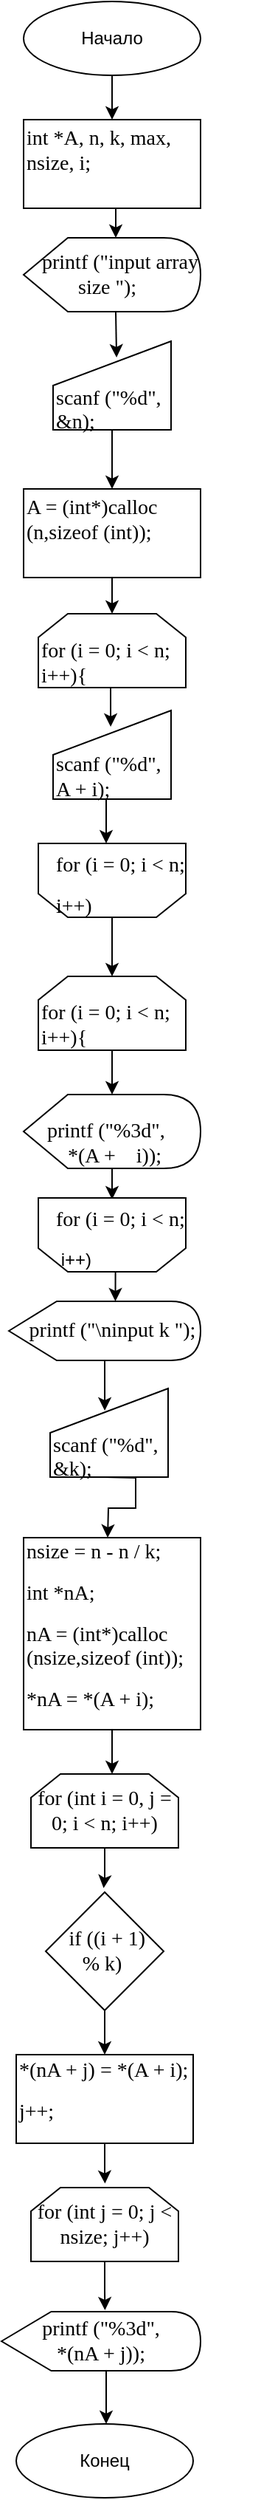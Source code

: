 <mxfile version="15.9.4" type="github">
  <diagram id="C5RBs43oDa-KdzZeNtuy" name="Page-1">
    <mxGraphModel dx="1892" dy="1374" grid="1" gridSize="10" guides="1" tooltips="1" connect="1" arrows="1" fold="1" page="1" pageScale="1" pageWidth="827" pageHeight="1169" math="0" shadow="0">
      <root>
        <mxCell id="WIyWlLk6GJQsqaUBKTNV-0" />
        <mxCell id="WIyWlLk6GJQsqaUBKTNV-1" parent="WIyWlLk6GJQsqaUBKTNV-0" />
        <mxCell id="WoRXQPshSxc3bwQnecBt-27" style="edgeStyle=orthogonalEdgeStyle;rounded=0;orthogonalLoop=1;jettySize=auto;html=1;exitX=0.5;exitY=1;exitDx=0;exitDy=0;entryX=0.5;entryY=0;entryDx=0;entryDy=0;" edge="1" parent="WIyWlLk6GJQsqaUBKTNV-1" source="WoRXQPshSxc3bwQnecBt-1" target="WoRXQPshSxc3bwQnecBt-2">
          <mxGeometry relative="1" as="geometry" />
        </mxCell>
        <mxCell id="WoRXQPshSxc3bwQnecBt-1" value="Начало" style="ellipse;whiteSpace=wrap;html=1;" vertex="1" parent="WIyWlLk6GJQsqaUBKTNV-1">
          <mxGeometry x="410" y="170" width="120" height="50" as="geometry" />
        </mxCell>
        <mxCell id="WoRXQPshSxc3bwQnecBt-28" style="edgeStyle=orthogonalEdgeStyle;rounded=0;orthogonalLoop=1;jettySize=auto;html=1;exitX=0.5;exitY=1;exitDx=0;exitDy=0;entryX=0;entryY=0;entryDx=62.5;entryDy=0;entryPerimeter=0;" edge="1" parent="WIyWlLk6GJQsqaUBKTNV-1" source="WoRXQPshSxc3bwQnecBt-2" target="WoRXQPshSxc3bwQnecBt-3">
          <mxGeometry relative="1" as="geometry" />
        </mxCell>
        <mxCell id="WoRXQPshSxc3bwQnecBt-2" value="&lt;span style=&quot;font-family: &amp;#34;times new roman&amp;#34; ; font-size: 14px&quot;&gt;int *A, n, k, max, nsize, i;&lt;br&gt;&lt;br&gt;&lt;/span&gt;" style="rounded=0;whiteSpace=wrap;html=1;align=left;" vertex="1" parent="WIyWlLk6GJQsqaUBKTNV-1">
          <mxGeometry x="410" y="250" width="120" height="60" as="geometry" />
        </mxCell>
        <mxCell id="WoRXQPshSxc3bwQnecBt-29" style="edgeStyle=orthogonalEdgeStyle;rounded=0;orthogonalLoop=1;jettySize=auto;html=1;exitX=0;exitY=0;exitDx=62.5;exitDy=50;exitPerimeter=0;entryX=0.538;entryY=0.183;entryDx=0;entryDy=0;entryPerimeter=0;" edge="1" parent="WIyWlLk6GJQsqaUBKTNV-1" source="WoRXQPshSxc3bwQnecBt-3" target="WoRXQPshSxc3bwQnecBt-4">
          <mxGeometry relative="1" as="geometry" />
        </mxCell>
        <mxCell id="WoRXQPshSxc3bwQnecBt-3" value="&lt;span style=&quot;font-family: &amp;#34;times new roman&amp;#34; ; font-size: 14px&quot;&gt;&amp;nbsp; &amp;nbsp;&lt;br&gt;&amp;nbsp; &amp;nbsp;printf (&quot;input array &amp;nbsp; &amp;nbsp; &amp;nbsp; &amp;nbsp; &amp;nbsp; size &quot;);&lt;br&gt;&lt;br&gt;&lt;/span&gt;" style="shape=display;whiteSpace=wrap;html=1;align=left;" vertex="1" parent="WIyWlLk6GJQsqaUBKTNV-1">
          <mxGeometry x="410" y="330" width="120" height="50" as="geometry" />
        </mxCell>
        <mxCell id="WoRXQPshSxc3bwQnecBt-30" style="edgeStyle=orthogonalEdgeStyle;rounded=0;orthogonalLoop=1;jettySize=auto;html=1;exitX=0.5;exitY=1;exitDx=0;exitDy=0;entryX=0.5;entryY=0;entryDx=0;entryDy=0;" edge="1" parent="WIyWlLk6GJQsqaUBKTNV-1" source="WoRXQPshSxc3bwQnecBt-4" target="WoRXQPshSxc3bwQnecBt-5">
          <mxGeometry relative="1" as="geometry" />
        </mxCell>
        <mxCell id="WoRXQPshSxc3bwQnecBt-4" value="&lt;span style=&quot;font-family: &amp;#34;times new roman&amp;#34; ; font-size: 14px&quot;&gt;&lt;br&gt;&lt;br&gt;&lt;br&gt;scanf (&quot;%d&quot;, &amp;amp;n);&lt;br&gt;&lt;br&gt;&lt;/span&gt;" style="shape=manualInput;whiteSpace=wrap;html=1;align=left;" vertex="1" parent="WIyWlLk6GJQsqaUBKTNV-1">
          <mxGeometry x="430" y="400" width="80" height="60" as="geometry" />
        </mxCell>
        <mxCell id="WoRXQPshSxc3bwQnecBt-32" style="edgeStyle=orthogonalEdgeStyle;rounded=0;orthogonalLoop=1;jettySize=auto;html=1;entryX=0.5;entryY=0;entryDx=0;entryDy=0;" edge="1" parent="WIyWlLk6GJQsqaUBKTNV-1" source="WoRXQPshSxc3bwQnecBt-5" target="WoRXQPshSxc3bwQnecBt-6">
          <mxGeometry relative="1" as="geometry" />
        </mxCell>
        <mxCell id="WoRXQPshSxc3bwQnecBt-5" value="&lt;span style=&quot;font-family: &amp;#34;times new roman&amp;#34; ; font-size: 14px&quot;&gt;A = (int*)calloc (n,sizeof (int));&lt;br&gt;&lt;br&gt;&lt;/span&gt;" style="rounded=0;whiteSpace=wrap;html=1;align=left;" vertex="1" parent="WIyWlLk6GJQsqaUBKTNV-1">
          <mxGeometry x="410" y="500" width="120" height="60" as="geometry" />
        </mxCell>
        <mxCell id="WoRXQPshSxc3bwQnecBt-33" style="edgeStyle=orthogonalEdgeStyle;rounded=0;orthogonalLoop=1;jettySize=auto;html=1;exitX=0.5;exitY=1;exitDx=0;exitDy=0;entryX=0.488;entryY=0.183;entryDx=0;entryDy=0;entryPerimeter=0;" edge="1" parent="WIyWlLk6GJQsqaUBKTNV-1" source="WoRXQPshSxc3bwQnecBt-6" target="WoRXQPshSxc3bwQnecBt-7">
          <mxGeometry relative="1" as="geometry" />
        </mxCell>
        <mxCell id="WoRXQPshSxc3bwQnecBt-6" value="&lt;span style=&quot;font-family: &amp;#34;times new roman&amp;#34; ; font-size: 14px&quot;&gt;&lt;br&gt;&lt;br&gt;for (i = 0; i &amp;lt; n; i++){&lt;br&gt;&lt;br&gt;&lt;/span&gt;" style="shape=loopLimit;whiteSpace=wrap;html=1;align=left;" vertex="1" parent="WIyWlLk6GJQsqaUBKTNV-1">
          <mxGeometry x="420" y="584.5" width="100" height="50" as="geometry" />
        </mxCell>
        <mxCell id="WoRXQPshSxc3bwQnecBt-34" style="edgeStyle=orthogonalEdgeStyle;rounded=0;orthogonalLoop=1;jettySize=auto;html=1;entryX=0.25;entryY=0;entryDx=0;entryDy=0;" edge="1" parent="WIyWlLk6GJQsqaUBKTNV-1">
          <mxGeometry relative="1" as="geometry">
            <mxPoint x="471" y="710" as="sourcePoint" />
            <mxPoint x="466" y="740" as="targetPoint" />
          </mxGeometry>
        </mxCell>
        <mxCell id="WoRXQPshSxc3bwQnecBt-7" value="&lt;br&gt;&lt;span style=&quot;font-family: &amp;#34;times new roman&amp;#34; ; font-size: 14px&quot;&gt;&lt;br&gt;scanf (&quot;%d&quot;, A + i);&lt;br&gt;&lt;/span&gt;" style="shape=manualInput;whiteSpace=wrap;html=1;align=left;" vertex="1" parent="WIyWlLk6GJQsqaUBKTNV-1">
          <mxGeometry x="430" y="650" width="80" height="60" as="geometry" />
        </mxCell>
        <mxCell id="WoRXQPshSxc3bwQnecBt-36" style="edgeStyle=orthogonalEdgeStyle;rounded=0;orthogonalLoop=1;jettySize=auto;html=1;" edge="1" parent="WIyWlLk6GJQsqaUBKTNV-1" source="WoRXQPshSxc3bwQnecBt-8" target="WoRXQPshSxc3bwQnecBt-9">
          <mxGeometry relative="1" as="geometry" />
        </mxCell>
        <mxCell id="WoRXQPshSxc3bwQnecBt-8" value="&lt;span style=&quot;font-family: &amp;#34;times new roman&amp;#34; ; font-size: 14px&quot;&gt;&lt;br&gt;&lt;br&gt;for (i = 0; i &amp;lt; n; i++){&lt;br&gt;&lt;br&gt;&lt;/span&gt;" style="shape=loopLimit;whiteSpace=wrap;html=1;align=left;" vertex="1" parent="WIyWlLk6GJQsqaUBKTNV-1">
          <mxGeometry x="420" y="830" width="100" height="50" as="geometry" />
        </mxCell>
        <mxCell id="WoRXQPshSxc3bwQnecBt-37" style="edgeStyle=orthogonalEdgeStyle;rounded=0;orthogonalLoop=1;jettySize=auto;html=1;entryX=0.3;entryY=0.02;entryDx=0;entryDy=0;entryPerimeter=0;" edge="1" parent="WIyWlLk6GJQsqaUBKTNV-1">
          <mxGeometry relative="1" as="geometry">
            <mxPoint x="468" y="960" as="sourcePoint" />
            <mxPoint x="470" y="981" as="targetPoint" />
          </mxGeometry>
        </mxCell>
        <mxCell id="WoRXQPshSxc3bwQnecBt-9" value="&lt;span style=&quot;font-family: &amp;#34;times new roman&amp;#34; ; font-size: 14px&quot;&gt;&amp;nbsp; &amp;nbsp;&lt;br&gt;&lt;/span&gt;&lt;span style=&quot;font-family: &amp;#34;times new roman&amp;#34; ; font-size: 14px&quot;&gt;&lt;br&gt;&amp;nbsp; &amp;nbsp; printf (&quot;%3d&quot;,&lt;br&gt;&amp;nbsp; &amp;nbsp; &amp;nbsp; &amp;nbsp; *(A + &amp;nbsp; &amp;nbsp;i));&lt;br&gt;&lt;/span&gt;&lt;span style=&quot;font-family: &amp;#34;times new roman&amp;#34; ; font-size: 14px&quot;&gt;&lt;br&gt;&lt;/span&gt;" style="shape=display;whiteSpace=wrap;html=1;align=left;" vertex="1" parent="WIyWlLk6GJQsqaUBKTNV-1">
          <mxGeometry x="410" y="910" width="120" height="50" as="geometry" />
        </mxCell>
        <mxCell id="WoRXQPshSxc3bwQnecBt-39" style="edgeStyle=orthogonalEdgeStyle;rounded=0;orthogonalLoop=1;jettySize=auto;html=1;entryX=0.463;entryY=0.25;entryDx=0;entryDy=0;entryPerimeter=0;" edge="1" parent="WIyWlLk6GJQsqaUBKTNV-1" source="WoRXQPshSxc3bwQnecBt-11" target="WoRXQPshSxc3bwQnecBt-18">
          <mxGeometry relative="1" as="geometry" />
        </mxCell>
        <mxCell id="WoRXQPshSxc3bwQnecBt-11" value="&lt;span style=&quot;font-family: &amp;#34;times new roman&amp;#34; ; font-size: 14px ; text-align: left&quot;&gt;&amp;nbsp; &amp;nbsp;printf (&quot;\ninput k &quot;);&lt;/span&gt;" style="shape=display;whiteSpace=wrap;html=1;" vertex="1" parent="WIyWlLk6GJQsqaUBKTNV-1">
          <mxGeometry x="400" y="1050" width="130" height="40" as="geometry" />
        </mxCell>
        <mxCell id="WoRXQPshSxc3bwQnecBt-35" style="edgeStyle=orthogonalEdgeStyle;rounded=0;orthogonalLoop=1;jettySize=auto;html=1;" edge="1" parent="WIyWlLk6GJQsqaUBKTNV-1" source="WoRXQPshSxc3bwQnecBt-12" target="WoRXQPshSxc3bwQnecBt-8">
          <mxGeometry relative="1" as="geometry" />
        </mxCell>
        <mxCell id="WoRXQPshSxc3bwQnecBt-12" value="&lt;span style=&quot;font-family: &amp;#34;times new roman&amp;#34; ; font-size: 14px&quot;&gt;&lt;br&gt;&lt;/span&gt;" style="shape=loopLimit;whiteSpace=wrap;html=1;align=left;rotation=-180;" vertex="1" parent="WIyWlLk6GJQsqaUBKTNV-1">
          <mxGeometry x="420" y="740" width="100" height="50" as="geometry" />
        </mxCell>
        <mxCell id="WoRXQPshSxc3bwQnecBt-14" value="&lt;p style=&quot;margin: 0.0px 0.0px 12.0px 0.0px ; font: 14.0px &amp;#34;times new roman&amp;#34; ; color: #000000&quot;&gt;for (i = 0; i &amp;lt; n;&amp;nbsp;&lt;/p&gt;&lt;p style=&quot;margin: 0.0px 0.0px 12.0px 0.0px ; font: 14.0px &amp;#34;times new roman&amp;#34; ; color: #000000&quot;&gt;i++)&lt;/p&gt;" style="text;whiteSpace=wrap;html=1;" vertex="1" parent="WIyWlLk6GJQsqaUBKTNV-1">
          <mxGeometry x="430" y="740" width="140" height="40" as="geometry" />
        </mxCell>
        <mxCell id="WoRXQPshSxc3bwQnecBt-38" style="edgeStyle=orthogonalEdgeStyle;rounded=0;orthogonalLoop=1;jettySize=auto;html=1;entryX=0;entryY=0;entryDx=71.25;entryDy=0;entryPerimeter=0;" edge="1" parent="WIyWlLk6GJQsqaUBKTNV-1">
          <mxGeometry relative="1" as="geometry">
            <mxPoint x="471" y="1030" as="sourcePoint" />
            <mxPoint x="472.25" y="1050" as="targetPoint" />
          </mxGeometry>
        </mxCell>
        <mxCell id="WoRXQPshSxc3bwQnecBt-15" value="&lt;span style=&quot;font-family: &amp;#34;times new roman&amp;#34; ; font-size: 14px&quot;&gt;&lt;br&gt;&lt;/span&gt;" style="shape=loopLimit;whiteSpace=wrap;html=1;align=left;rotation=-180;" vertex="1" parent="WIyWlLk6GJQsqaUBKTNV-1">
          <mxGeometry x="420" y="980" width="100" height="50" as="geometry" />
        </mxCell>
        <mxCell id="WoRXQPshSxc3bwQnecBt-17" value="&lt;p style=&quot;margin: 0.0px 0.0px 12.0px 0.0px ; font: 14.0px &amp;#34;times new roman&amp;#34; ; color: #000000&quot;&gt;for (i = 0; i &amp;lt; n;&lt;/p&gt;&lt;p style=&quot;margin: 0.0px 0.0px 12.0px 0.0px ; font: 14.0px &amp;#34;times new roman&amp;#34; ; color: #000000&quot;&gt;&lt;div&gt;&amp;nbsp;i++)&lt;/div&gt;&lt;/p&gt;" style="text;whiteSpace=wrap;html=1;" vertex="1" parent="WIyWlLk6GJQsqaUBKTNV-1">
          <mxGeometry x="430" y="980" width="140" height="50" as="geometry" />
        </mxCell>
        <mxCell id="WoRXQPshSxc3bwQnecBt-40" style="edgeStyle=orthogonalEdgeStyle;rounded=0;orthogonalLoop=1;jettySize=auto;html=1;entryX=0.5;entryY=0;entryDx=0;entryDy=0;" edge="1" parent="WIyWlLk6GJQsqaUBKTNV-1">
          <mxGeometry relative="1" as="geometry">
            <mxPoint x="465.0" y="1169" as="sourcePoint" />
            <mxPoint x="467" y="1210" as="targetPoint" />
          </mxGeometry>
        </mxCell>
        <mxCell id="WoRXQPshSxc3bwQnecBt-18" value="&lt;span style=&quot;font-family: &amp;#34;times new roman&amp;#34; ; font-size: 14px&quot;&gt;&lt;br&gt;&lt;br&gt;&lt;br&gt;scanf (&quot;%d&quot;, &amp;amp;k);&lt;br&gt;&lt;br&gt;&lt;/span&gt;" style="shape=manualInput;whiteSpace=wrap;html=1;align=left;" vertex="1" parent="WIyWlLk6GJQsqaUBKTNV-1">
          <mxGeometry x="428" y="1109" width="80" height="60" as="geometry" />
        </mxCell>
        <mxCell id="WoRXQPshSxc3bwQnecBt-41" style="edgeStyle=orthogonalEdgeStyle;rounded=0;orthogonalLoop=1;jettySize=auto;html=1;entryX=0.55;entryY=0;entryDx=0;entryDy=0;entryPerimeter=0;" edge="1" parent="WIyWlLk6GJQsqaUBKTNV-1" source="WoRXQPshSxc3bwQnecBt-19" target="WoRXQPshSxc3bwQnecBt-20">
          <mxGeometry relative="1" as="geometry" />
        </mxCell>
        <mxCell id="WoRXQPshSxc3bwQnecBt-19" value="&lt;p style=&quot;margin: 0px 0px 12px ; font-stretch: normal ; font-size: 14px ; line-height: normal ; font-family: &amp;#34;times new roman&amp;#34;&quot;&gt;nsize = n - n / k;&lt;/p&gt;&lt;p style=&quot;margin: 0px 0px 12px ; font-stretch: normal ; font-size: 14px ; line-height: normal ; font-family: &amp;#34;times new roman&amp;#34;&quot;&gt;int *nA; &amp;nbsp; &amp;nbsp;&lt;br&gt;&lt;/p&gt;&lt;p style=&quot;margin: 0px 0px 12px ; font-stretch: normal ; font-size: 14px ; line-height: normal ; font-family: &amp;#34;times new roman&amp;#34;&quot;&gt;nA = (int*)calloc (nsize,sizeof (int));&lt;/p&gt;&lt;p style=&quot;margin: 0px 0px 12px ; font-stretch: normal ; font-size: 14px ; line-height: normal ; font-family: &amp;#34;times new roman&amp;#34;&quot;&gt;*nA = *(A + i);&lt;/p&gt;" style="rounded=0;whiteSpace=wrap;html=1;align=left;" vertex="1" parent="WIyWlLk6GJQsqaUBKTNV-1">
          <mxGeometry x="410" y="1210" width="120" height="130" as="geometry" />
        </mxCell>
        <mxCell id="WoRXQPshSxc3bwQnecBt-42" style="edgeStyle=orthogonalEdgeStyle;rounded=0;orthogonalLoop=1;jettySize=auto;html=1;entryX=0.491;entryY=-0.034;entryDx=0;entryDy=0;entryPerimeter=0;" edge="1" parent="WIyWlLk6GJQsqaUBKTNV-1" source="WoRXQPshSxc3bwQnecBt-20" target="WoRXQPshSxc3bwQnecBt-22">
          <mxGeometry relative="1" as="geometry" />
        </mxCell>
        <mxCell id="WoRXQPshSxc3bwQnecBt-20" value="&lt;span style=&quot;font-family: &amp;#34;times new roman&amp;#34; ; font-size: 14px ; text-align: left&quot;&gt;for (int i = 0, j = 0; i &amp;lt; n; i++)&lt;/span&gt;" style="shape=loopLimit;whiteSpace=wrap;html=1;" vertex="1" parent="WIyWlLk6GJQsqaUBKTNV-1">
          <mxGeometry x="415" y="1370" width="100" height="50" as="geometry" />
        </mxCell>
        <mxCell id="WoRXQPshSxc3bwQnecBt-43" style="edgeStyle=orthogonalEdgeStyle;rounded=0;orthogonalLoop=1;jettySize=auto;html=1;entryX=0.5;entryY=0;entryDx=0;entryDy=0;" edge="1" parent="WIyWlLk6GJQsqaUBKTNV-1" source="WoRXQPshSxc3bwQnecBt-22" target="WoRXQPshSxc3bwQnecBt-23">
          <mxGeometry relative="1" as="geometry" />
        </mxCell>
        <mxCell id="WoRXQPshSxc3bwQnecBt-22" value="&lt;span class=&quot;Apple-converted-space&quot;&gt;&amp;nbsp;&lt;/span&gt;&lt;span style=&quot;font-family: &amp;#34;times new roman&amp;#34; ; font-size: 14px ; text-align: left&quot;&gt;if ((i + 1) &lt;br&gt;% k)&amp;nbsp;&lt;/span&gt;" style="rhombus;whiteSpace=wrap;html=1;" vertex="1" parent="WIyWlLk6GJQsqaUBKTNV-1">
          <mxGeometry x="425" y="1450" width="80" height="80" as="geometry" />
        </mxCell>
        <mxCell id="WoRXQPshSxc3bwQnecBt-44" style="edgeStyle=orthogonalEdgeStyle;rounded=0;orthogonalLoop=1;jettySize=auto;html=1;entryX=0.502;entryY=-0.054;entryDx=0;entryDy=0;entryPerimeter=0;" edge="1" parent="WIyWlLk6GJQsqaUBKTNV-1" source="WoRXQPshSxc3bwQnecBt-23" target="WoRXQPshSxc3bwQnecBt-24">
          <mxGeometry relative="1" as="geometry" />
        </mxCell>
        <mxCell id="WoRXQPshSxc3bwQnecBt-23" value="&lt;p style=&quot;margin: 0px 0px 12px ; font-stretch: normal ; font-size: 14px ; line-height: normal ; font-family: &amp;#34;times new roman&amp;#34;&quot;&gt;*(nA + j) = *(A + i);&lt;/p&gt;&lt;p style=&quot;margin: 0px 0px 12px ; font-stretch: normal ; font-size: 14px ; line-height: normal ; font-family: &amp;#34;times new roman&amp;#34;&quot;&gt;j++;&lt;/p&gt;" style="rounded=0;whiteSpace=wrap;html=1;align=left;" vertex="1" parent="WIyWlLk6GJQsqaUBKTNV-1">
          <mxGeometry x="405" y="1560" width="120" height="60" as="geometry" />
        </mxCell>
        <mxCell id="WoRXQPshSxc3bwQnecBt-45" style="edgeStyle=orthogonalEdgeStyle;rounded=0;orthogonalLoop=1;jettySize=auto;html=1;entryX=0.52;entryY=-0.025;entryDx=0;entryDy=0;entryPerimeter=0;" edge="1" parent="WIyWlLk6GJQsqaUBKTNV-1" source="WoRXQPshSxc3bwQnecBt-24" target="WoRXQPshSxc3bwQnecBt-25">
          <mxGeometry relative="1" as="geometry" />
        </mxCell>
        <mxCell id="WoRXQPshSxc3bwQnecBt-24" value="&lt;span style=&quot;font-family: &amp;#34;times new roman&amp;#34; ; font-size: 14px ; text-align: left&quot;&gt;for (int j = 0; j &amp;lt; nsize; j++)&lt;/span&gt;" style="shape=loopLimit;whiteSpace=wrap;html=1;" vertex="1" parent="WIyWlLk6GJQsqaUBKTNV-1">
          <mxGeometry x="415" y="1650" width="100" height="50" as="geometry" />
        </mxCell>
        <mxCell id="WoRXQPshSxc3bwQnecBt-46" style="edgeStyle=orthogonalEdgeStyle;rounded=0;orthogonalLoop=1;jettySize=auto;html=1;entryX=0.5;entryY=0;entryDx=0;entryDy=0;" edge="1" parent="WIyWlLk6GJQsqaUBKTNV-1">
          <mxGeometry relative="1" as="geometry">
            <mxPoint x="463.524" y="1774" as="sourcePoint" />
            <mxPoint x="466" y="1810" as="targetPoint" />
          </mxGeometry>
        </mxCell>
        <mxCell id="WoRXQPshSxc3bwQnecBt-25" value="&lt;span style=&quot;font-family: &amp;#34;times new roman&amp;#34; ; font-size: 14px ; text-align: left&quot;&gt;&lt;br&gt;printf (&quot;%3d&quot;, &lt;br&gt;*(nA + j));&lt;br&gt;&lt;br&gt;&lt;/span&gt;" style="shape=display;whiteSpace=wrap;html=1;" vertex="1" parent="WIyWlLk6GJQsqaUBKTNV-1">
          <mxGeometry x="395" y="1734" width="135" height="40" as="geometry" />
        </mxCell>
        <mxCell id="WoRXQPshSxc3bwQnecBt-26" value="Конец" style="ellipse;whiteSpace=wrap;html=1;" vertex="1" parent="WIyWlLk6GJQsqaUBKTNV-1">
          <mxGeometry x="405" y="1810" width="120" height="50" as="geometry" />
        </mxCell>
      </root>
    </mxGraphModel>
  </diagram>
</mxfile>

